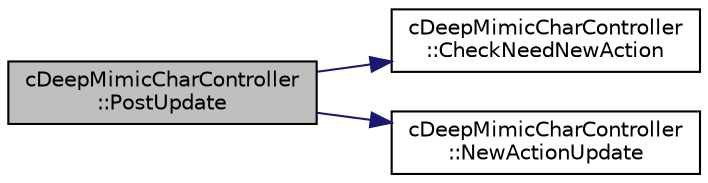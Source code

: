 digraph "cDeepMimicCharController::PostUpdate"
{
 // LATEX_PDF_SIZE
  edge [fontname="Helvetica",fontsize="10",labelfontname="Helvetica",labelfontsize="10"];
  node [fontname="Helvetica",fontsize="10",shape=record];
  rankdir="LR";
  Node1 [label="cDeepMimicCharController\l::PostUpdate",height=0.2,width=0.4,color="black", fillcolor="grey75", style="filled", fontcolor="black",tooltip=" "];
  Node1 -> Node2 [color="midnightblue",fontsize="10",style="solid",fontname="Helvetica"];
  Node2 [label="cDeepMimicCharController\l::CheckNeedNewAction",height=0.2,width=0.4,color="black", fillcolor="white", style="filled",URL="$classc_deep_mimic_char_controller.html#aa19f11496856710744b7a96cced9c6de",tooltip=" "];
  Node1 -> Node3 [color="midnightblue",fontsize="10",style="solid",fontname="Helvetica"];
  Node3 [label="cDeepMimicCharController\l::NewActionUpdate",height=0.2,width=0.4,color="black", fillcolor="white", style="filled",URL="$classc_deep_mimic_char_controller.html#aea6c83b14fbbeed514c68eda12ec3b4e",tooltip=" "];
}
